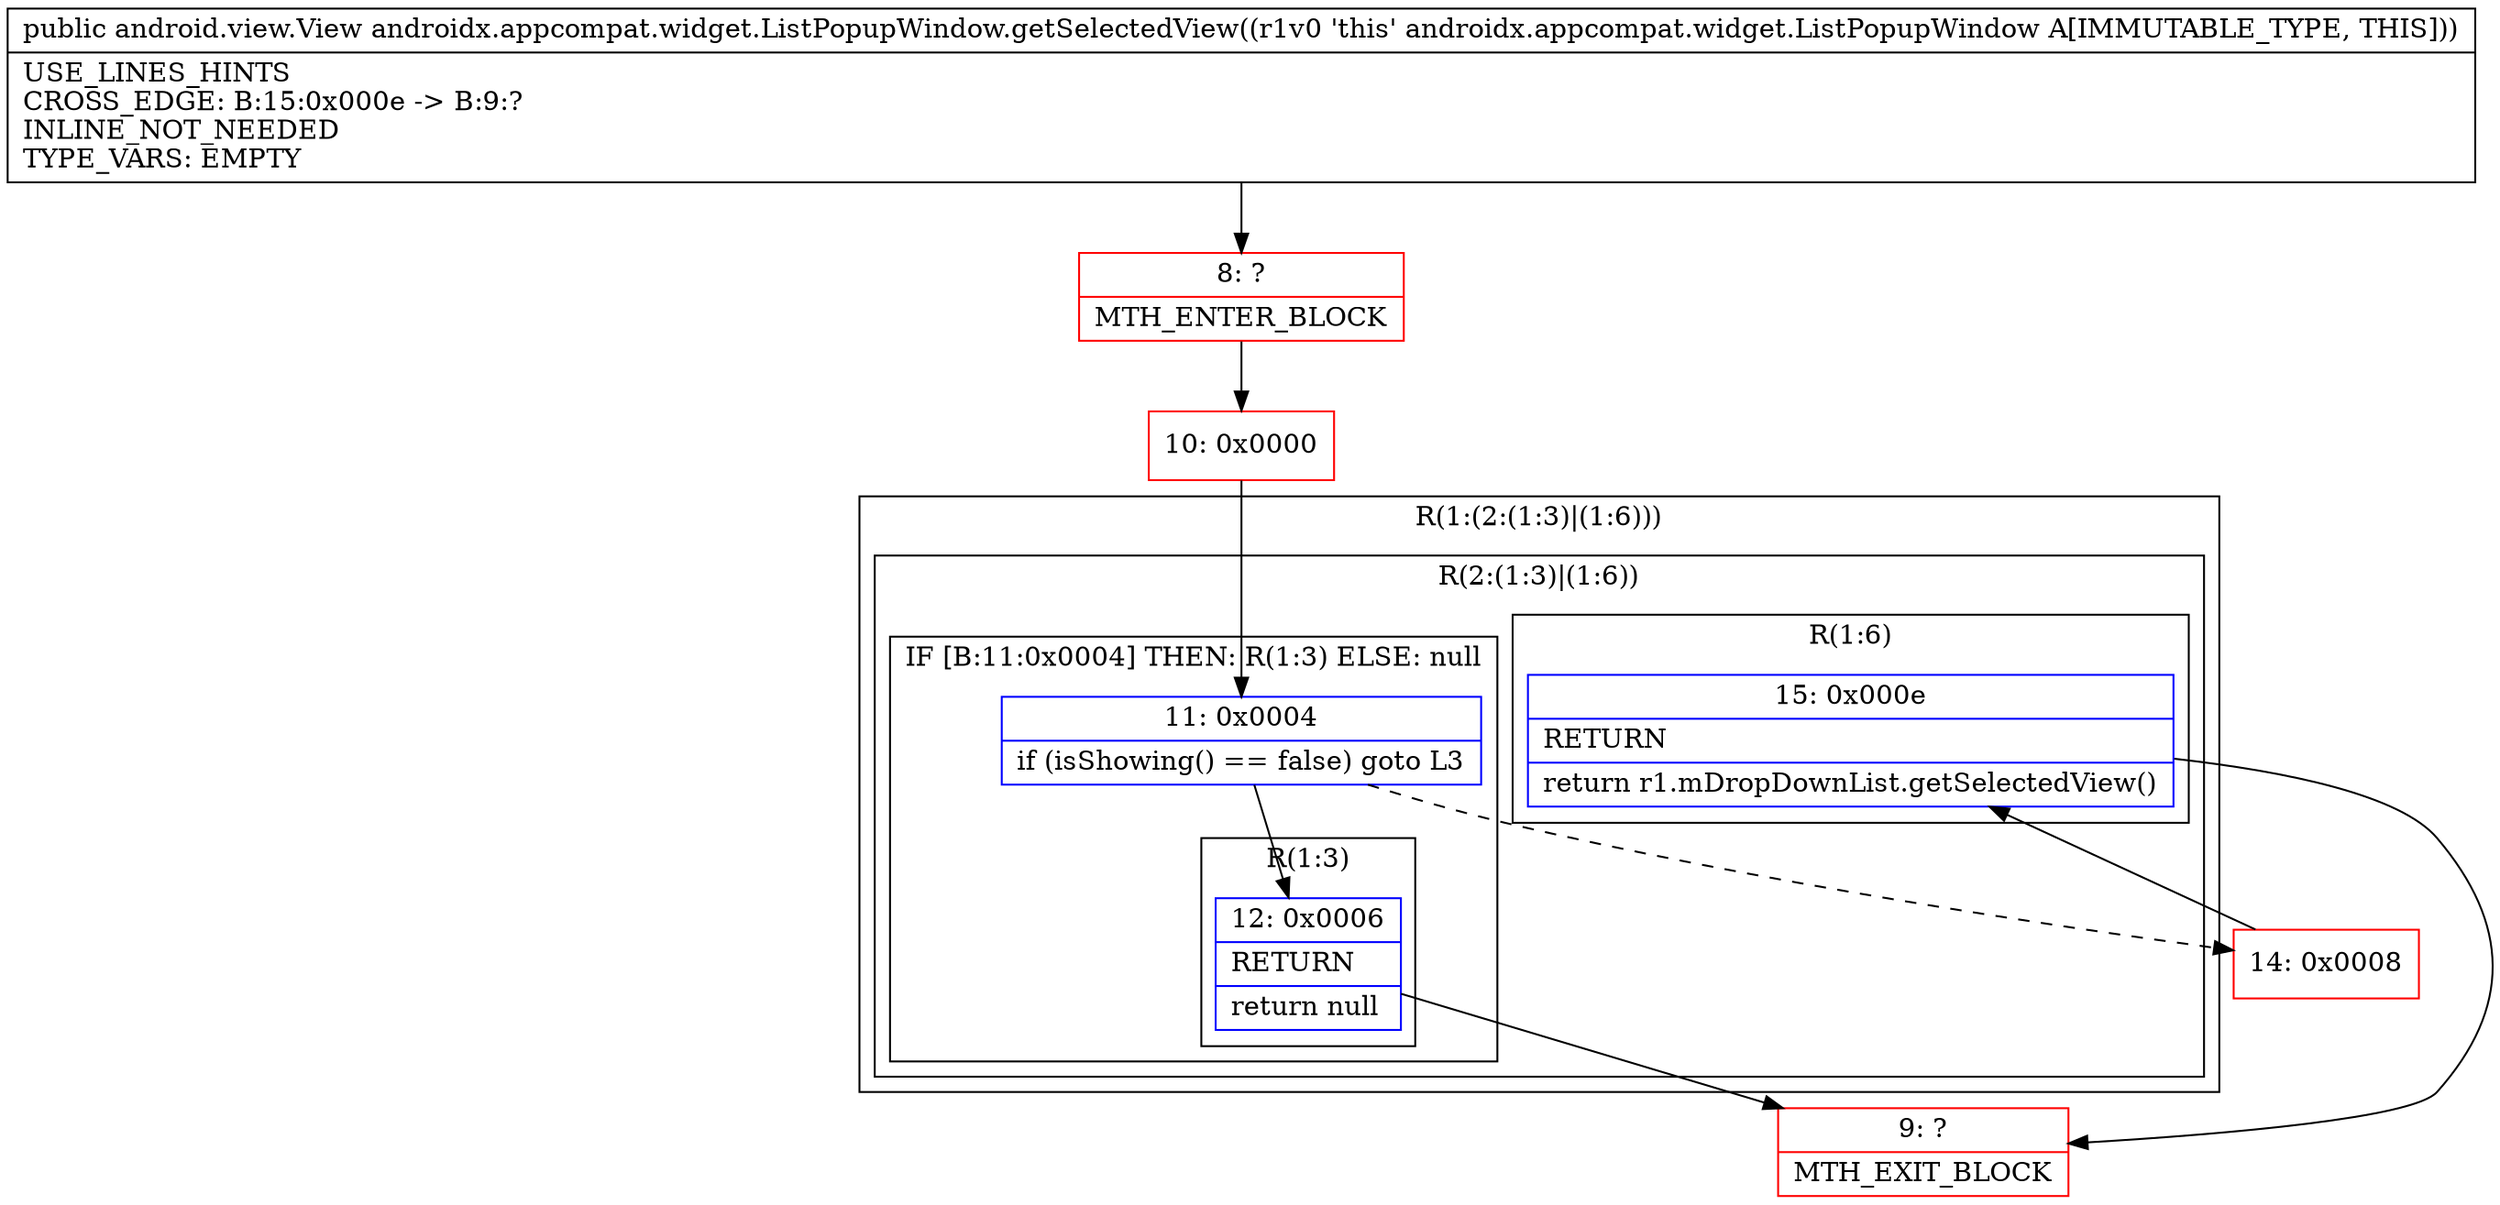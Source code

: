digraph "CFG forandroidx.appcompat.widget.ListPopupWindow.getSelectedView()Landroid\/view\/View;" {
subgraph cluster_Region_2060019052 {
label = "R(1:(2:(1:3)|(1:6)))";
node [shape=record,color=blue];
subgraph cluster_Region_1884905512 {
label = "R(2:(1:3)|(1:6))";
node [shape=record,color=blue];
subgraph cluster_IfRegion_5892063 {
label = "IF [B:11:0x0004] THEN: R(1:3) ELSE: null";
node [shape=record,color=blue];
Node_11 [shape=record,label="{11\:\ 0x0004|if (isShowing() == false) goto L3\l}"];
subgraph cluster_Region_1939517108 {
label = "R(1:3)";
node [shape=record,color=blue];
Node_12 [shape=record,label="{12\:\ 0x0006|RETURN\l|return null\l}"];
}
}
subgraph cluster_Region_1120491438 {
label = "R(1:6)";
node [shape=record,color=blue];
Node_15 [shape=record,label="{15\:\ 0x000e|RETURN\l|return r1.mDropDownList.getSelectedView()\l}"];
}
}
}
Node_8 [shape=record,color=red,label="{8\:\ ?|MTH_ENTER_BLOCK\l}"];
Node_10 [shape=record,color=red,label="{10\:\ 0x0000}"];
Node_9 [shape=record,color=red,label="{9\:\ ?|MTH_EXIT_BLOCK\l}"];
Node_14 [shape=record,color=red,label="{14\:\ 0x0008}"];
MethodNode[shape=record,label="{public android.view.View androidx.appcompat.widget.ListPopupWindow.getSelectedView((r1v0 'this' androidx.appcompat.widget.ListPopupWindow A[IMMUTABLE_TYPE, THIS]))  | USE_LINES_HINTS\lCROSS_EDGE: B:15:0x000e \-\> B:9:?\lINLINE_NOT_NEEDED\lTYPE_VARS: EMPTY\l}"];
MethodNode -> Node_8;Node_11 -> Node_12;
Node_11 -> Node_14[style=dashed];
Node_12 -> Node_9;
Node_15 -> Node_9;
Node_8 -> Node_10;
Node_10 -> Node_11;
Node_14 -> Node_15;
}

